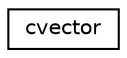 digraph "Graphical Class Hierarchy"
{
 // INTERACTIVE_SVG=YES
  edge [fontname="Helvetica",fontsize="10",labelfontname="Helvetica",labelfontsize="10"];
  node [fontname="Helvetica",fontsize="10",shape=record];
  rankdir="LR";
  Node0 [label="cvector",height=0.2,width=0.4,color="black", fillcolor="white", style="filled",URL="$classcvector.html",tooltip="3 element cartesian vector "];
}
